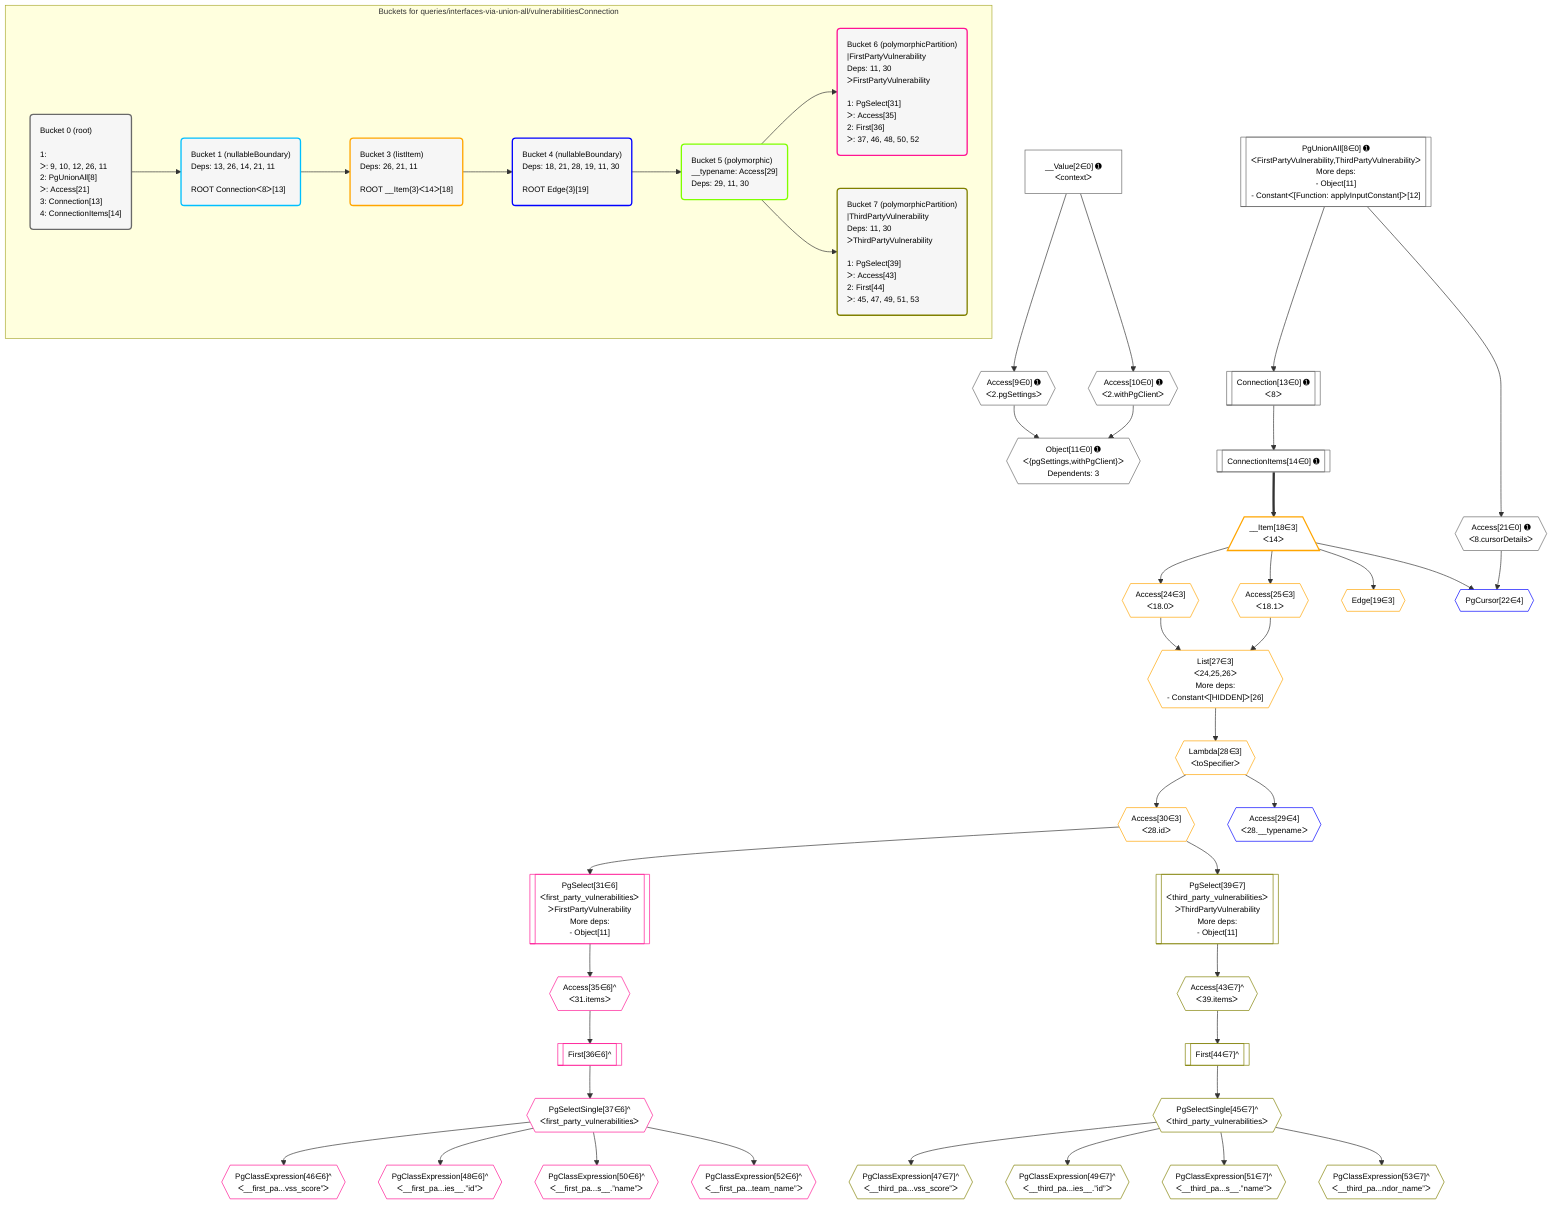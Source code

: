 %%{init: {'themeVariables': { 'fontSize': '12px'}}}%%
graph TD
    classDef path fill:#eee,stroke:#000,color:#000
    classDef plan fill:#fff,stroke-width:1px,color:#000
    classDef itemplan fill:#fff,stroke-width:2px,color:#000
    classDef unbatchedplan fill:#dff,stroke-width:1px,color:#000
    classDef sideeffectplan fill:#fcc,stroke-width:2px,color:#000
    classDef bucket fill:#f6f6f6,color:#000,stroke-width:2px,text-align:left

    subgraph "Buckets for queries/interfaces-via-union-all/vulnerabilitiesConnection"
    Bucket0("Bucket 0 (root)<br /><br />1: <br />ᐳ: 9, 10, 12, 26, 11<br />2: PgUnionAll[8]<br />ᐳ: Access[21]<br />3: Connection[13]<br />4: ConnectionItems[14]"):::bucket
    Bucket1("Bucket 1 (nullableBoundary)<br />Deps: 13, 26, 14, 21, 11<br /><br />ROOT Connectionᐸ8ᐳ[13]"):::bucket
    Bucket3("Bucket 3 (listItem)<br />Deps: 26, 21, 11<br /><br />ROOT __Item{3}ᐸ14ᐳ[18]"):::bucket
    Bucket4("Bucket 4 (nullableBoundary)<br />Deps: 18, 21, 28, 19, 11, 30<br /><br />ROOT Edge{3}[19]"):::bucket
    Bucket5("Bucket 5 (polymorphic)<br />__typename: Access[29]<br />Deps: 29, 11, 30"):::bucket
    Bucket6("Bucket 6 (polymorphicPartition)<br />|FirstPartyVulnerability<br />Deps: 11, 30<br />ᐳFirstPartyVulnerability<br /><br />1: PgSelect[31]<br />ᐳ: Access[35]<br />2: First[36]<br />ᐳ: 37, 46, 48, 50, 52"):::bucket
    Bucket7("Bucket 7 (polymorphicPartition)<br />|ThirdPartyVulnerability<br />Deps: 11, 30<br />ᐳThirdPartyVulnerability<br /><br />1: PgSelect[39]<br />ᐳ: Access[43]<br />2: First[44]<br />ᐳ: 45, 47, 49, 51, 53"):::bucket
    end
    Bucket0 --> Bucket1
    Bucket1 --> Bucket3
    Bucket3 --> Bucket4
    Bucket4 --> Bucket5
    Bucket5 --> Bucket6 & Bucket7

    %% plan dependencies
    PgUnionAll8[["PgUnionAll[8∈0] ➊<br />ᐸFirstPartyVulnerability,ThirdPartyVulnerabilityᐳ<br />More deps:<br />- Object[11]<br />- Constantᐸ[Function: applyInputConstant]ᐳ[12]"]]:::plan
    Object11{{"Object[11∈0] ➊<br />ᐸ{pgSettings,withPgClient}ᐳ<br />Dependents: 3"}}:::plan
    Access9{{"Access[9∈0] ➊<br />ᐸ2.pgSettingsᐳ"}}:::plan
    Access10{{"Access[10∈0] ➊<br />ᐸ2.withPgClientᐳ"}}:::plan
    Access9 & Access10 --> Object11
    __Value2["__Value[2∈0] ➊<br />ᐸcontextᐳ"]:::plan
    __Value2 --> Access9
    __Value2 --> Access10
    Connection13[["Connection[13∈0] ➊<br />ᐸ8ᐳ"]]:::plan
    PgUnionAll8 --> Connection13
    ConnectionItems14[["ConnectionItems[14∈0] ➊"]]:::plan
    Connection13 --> ConnectionItems14
    Access21{{"Access[21∈0] ➊<br />ᐸ8.cursorDetailsᐳ"}}:::plan
    PgUnionAll8 --> Access21
    List27{{"List[27∈3]<br />ᐸ24,25,26ᐳ<br />More deps:<br />- Constantᐸ[HIDDEN]ᐳ[26]"}}:::plan
    Access24{{"Access[24∈3]<br />ᐸ18.0ᐳ"}}:::plan
    Access25{{"Access[25∈3]<br />ᐸ18.1ᐳ"}}:::plan
    Access24 & Access25 --> List27
    __Item18[/"__Item[18∈3]<br />ᐸ14ᐳ"\]:::itemplan
    ConnectionItems14 ==> __Item18
    Edge19{{"Edge[19∈3]"}}:::plan
    __Item18 --> Edge19
    __Item18 --> Access24
    __Item18 --> Access25
    Lambda28{{"Lambda[28∈3]<br />ᐸtoSpecifierᐳ"}}:::plan
    List27 --> Lambda28
    Access30{{"Access[30∈3]<br />ᐸ28.idᐳ"}}:::plan
    Lambda28 --> Access30
    PgCursor22{{"PgCursor[22∈4]"}}:::plan
    __Item18 & Access21 --> PgCursor22
    Access29{{"Access[29∈4]<br />ᐸ28.__typenameᐳ"}}:::plan
    Lambda28 --> Access29
    PgSelect31[["PgSelect[31∈6]<br />ᐸfirst_party_vulnerabilitiesᐳ<br />ᐳFirstPartyVulnerability<br />More deps:<br />- Object[11]"]]:::plan
    Access30 --> PgSelect31
    Access35{{"Access[35∈6]^<br />ᐸ31.itemsᐳ"}}:::plan
    PgSelect31 --> Access35
    First36[["First[36∈6]^"]]:::plan
    Access35 --> First36
    PgSelectSingle37{{"PgSelectSingle[37∈6]^<br />ᐸfirst_party_vulnerabilitiesᐳ"}}:::plan
    First36 --> PgSelectSingle37
    PgClassExpression46{{"PgClassExpression[46∈6]^<br />ᐸ__first_pa...vss_score”ᐳ"}}:::plan
    PgSelectSingle37 --> PgClassExpression46
    PgClassExpression48{{"PgClassExpression[48∈6]^<br />ᐸ__first_pa...ies__.”id”ᐳ"}}:::plan
    PgSelectSingle37 --> PgClassExpression48
    PgClassExpression50{{"PgClassExpression[50∈6]^<br />ᐸ__first_pa...s__.”name”ᐳ"}}:::plan
    PgSelectSingle37 --> PgClassExpression50
    PgClassExpression52{{"PgClassExpression[52∈6]^<br />ᐸ__first_pa...team_name”ᐳ"}}:::plan
    PgSelectSingle37 --> PgClassExpression52
    PgSelect39[["PgSelect[39∈7]<br />ᐸthird_party_vulnerabilitiesᐳ<br />ᐳThirdPartyVulnerability<br />More deps:<br />- Object[11]"]]:::plan
    Access30 --> PgSelect39
    Access43{{"Access[43∈7]^<br />ᐸ39.itemsᐳ"}}:::plan
    PgSelect39 --> Access43
    First44[["First[44∈7]^"]]:::plan
    Access43 --> First44
    PgSelectSingle45{{"PgSelectSingle[45∈7]^<br />ᐸthird_party_vulnerabilitiesᐳ"}}:::plan
    First44 --> PgSelectSingle45
    PgClassExpression47{{"PgClassExpression[47∈7]^<br />ᐸ__third_pa...vss_score”ᐳ"}}:::plan
    PgSelectSingle45 --> PgClassExpression47
    PgClassExpression49{{"PgClassExpression[49∈7]^<br />ᐸ__third_pa...ies__.”id”ᐳ"}}:::plan
    PgSelectSingle45 --> PgClassExpression49
    PgClassExpression51{{"PgClassExpression[51∈7]^<br />ᐸ__third_pa...s__.”name”ᐳ"}}:::plan
    PgSelectSingle45 --> PgClassExpression51
    PgClassExpression53{{"PgClassExpression[53∈7]^<br />ᐸ__third_pa...ndor_name”ᐳ"}}:::plan
    PgSelectSingle45 --> PgClassExpression53

    %% define steps
    classDef bucket0 stroke:#696969
    class Bucket0,__Value2,PgUnionAll8,Access9,Access10,Object11,Connection13,ConnectionItems14,Access21 bucket0
    classDef bucket1 stroke:#00bfff
    class Bucket1 bucket1
    classDef bucket3 stroke:#ffa500
    class Bucket3,__Item18,Edge19,Access24,Access25,List27,Lambda28,Access30 bucket3
    classDef bucket4 stroke:#0000ff
    class Bucket4,PgCursor22,Access29 bucket4
    classDef bucket5 stroke:#7fff00
    class Bucket5 bucket5
    classDef bucket6 stroke:#ff1493
    class Bucket6,PgSelect31,Access35,First36,PgSelectSingle37,PgClassExpression46,PgClassExpression48,PgClassExpression50,PgClassExpression52 bucket6
    classDef bucket7 stroke:#808000
    class Bucket7,PgSelect39,Access43,First44,PgSelectSingle45,PgClassExpression47,PgClassExpression49,PgClassExpression51,PgClassExpression53 bucket7